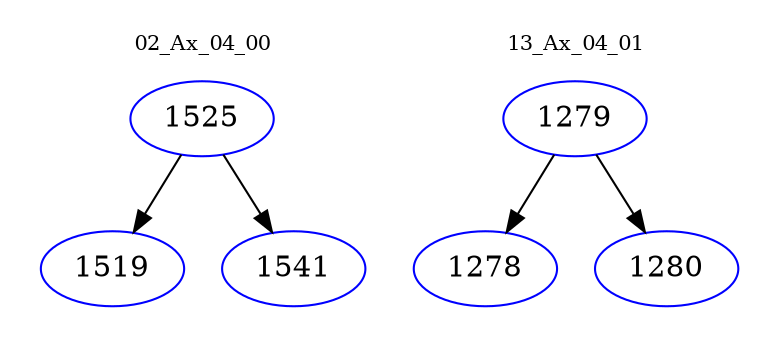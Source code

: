 digraph{
subgraph cluster_0 {
color = white
label = "02_Ax_04_00";
fontsize=10;
T0_1525 [label="1525", color="blue"]
T0_1525 -> T0_1519 [color="black"]
T0_1519 [label="1519", color="blue"]
T0_1525 -> T0_1541 [color="black"]
T0_1541 [label="1541", color="blue"]
}
subgraph cluster_1 {
color = white
label = "13_Ax_04_01";
fontsize=10;
T1_1279 [label="1279", color="blue"]
T1_1279 -> T1_1278 [color="black"]
T1_1278 [label="1278", color="blue"]
T1_1279 -> T1_1280 [color="black"]
T1_1280 [label="1280", color="blue"]
}
}

